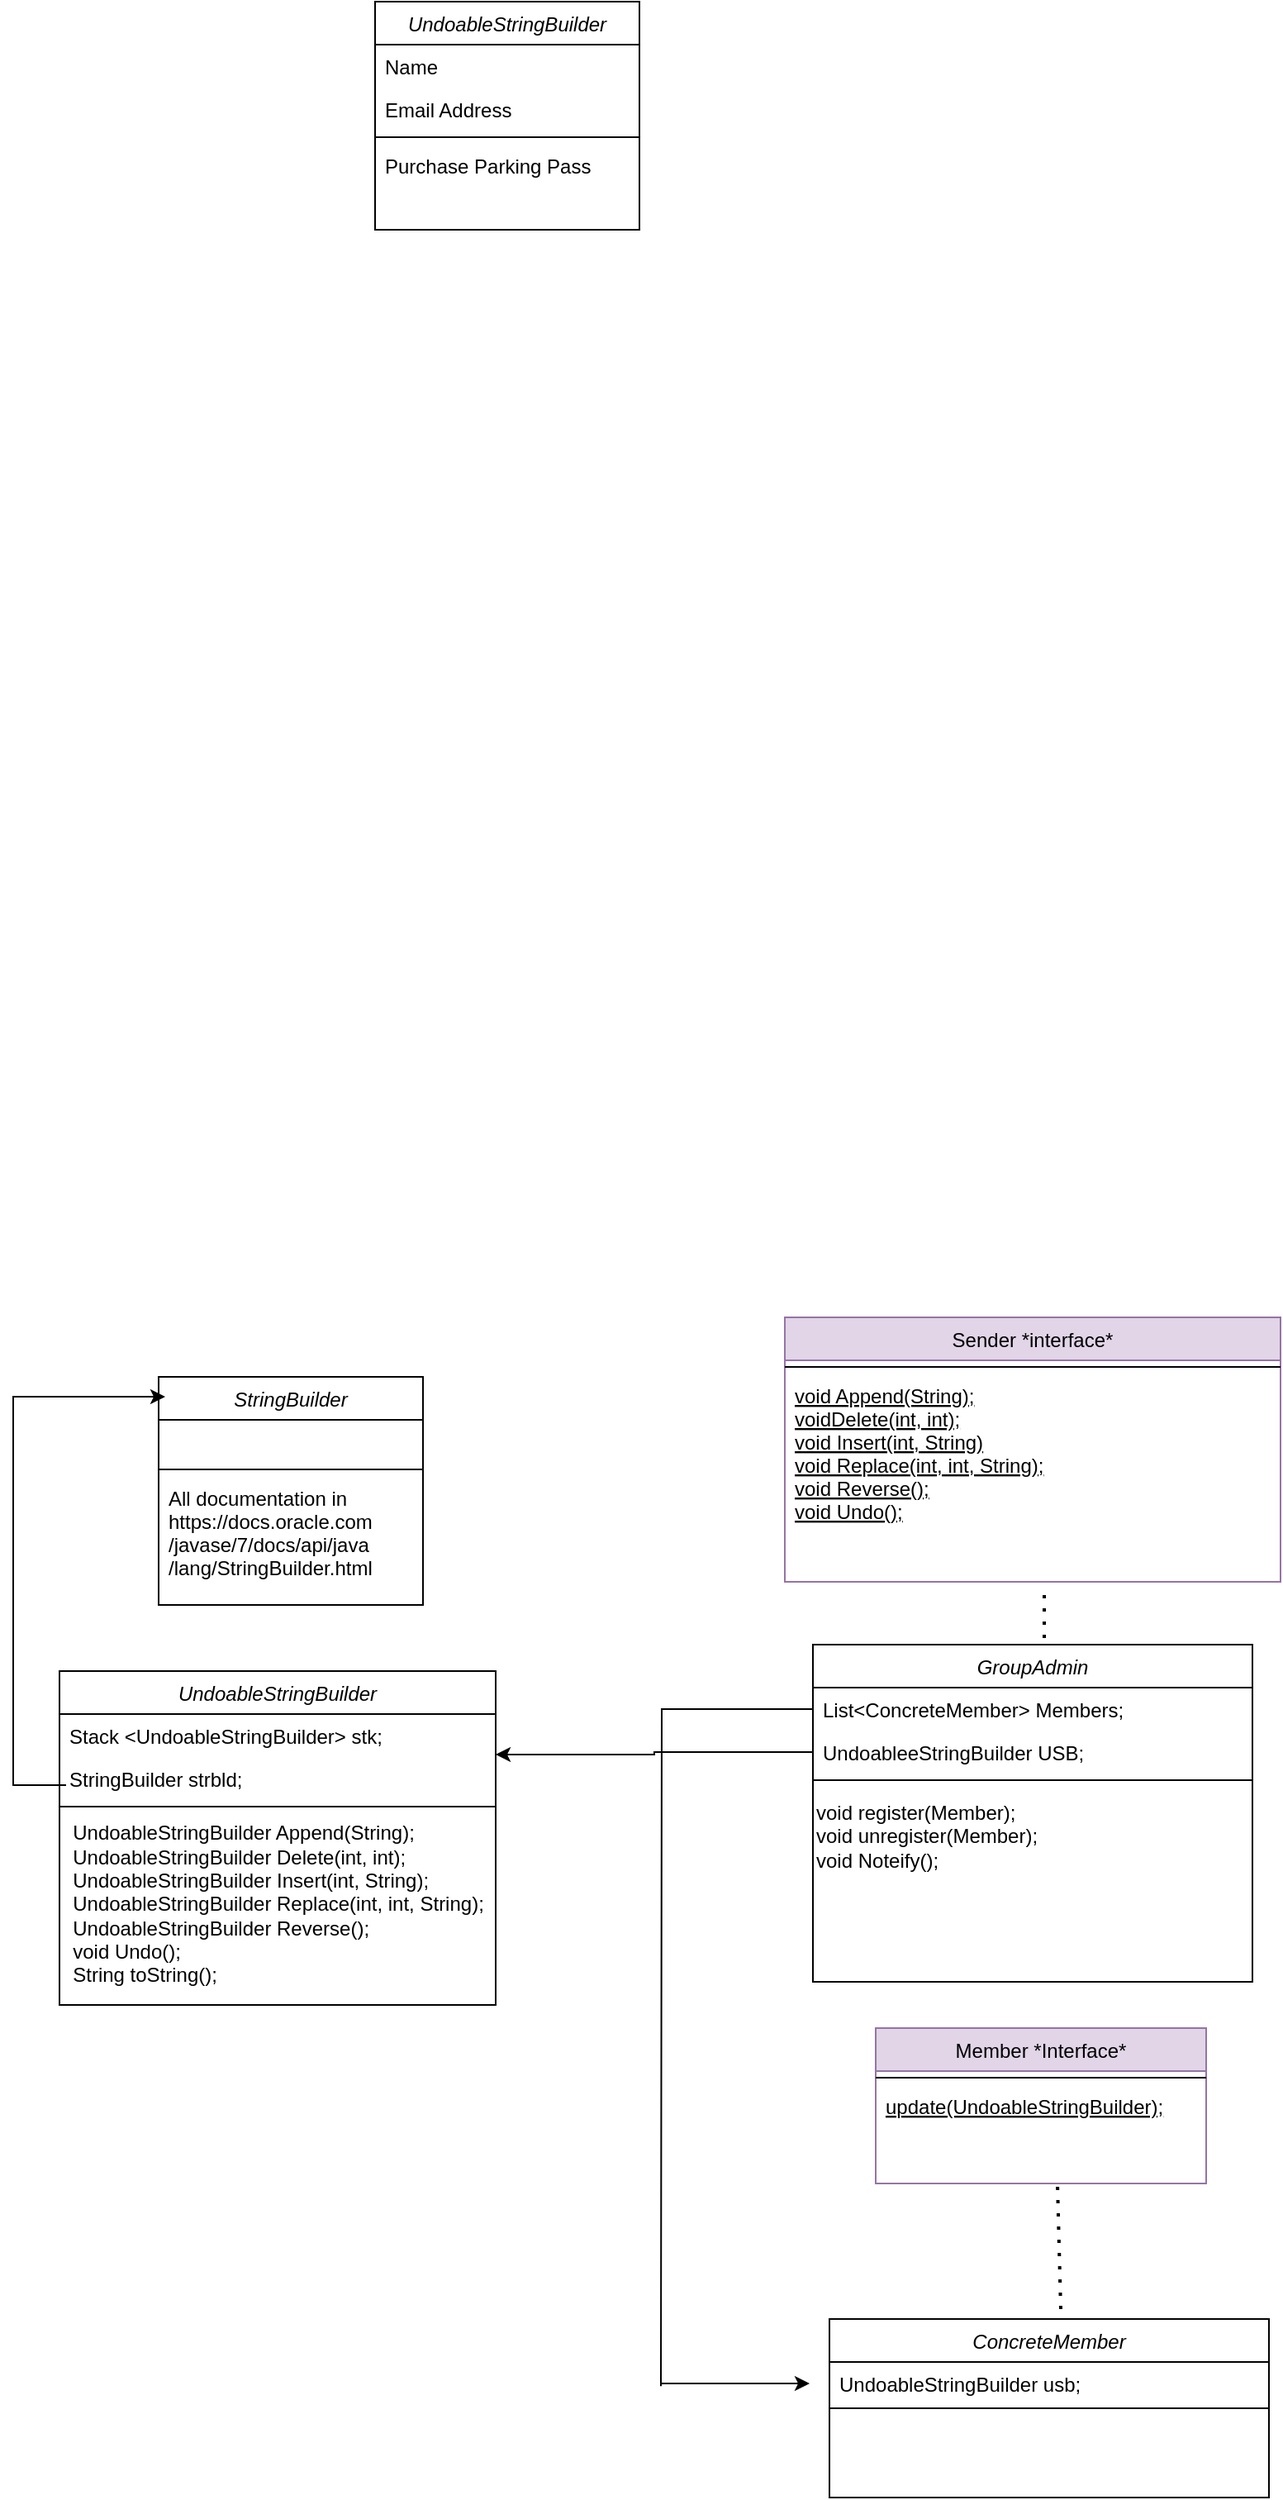 <mxfile version="20.7.4" type="github">
  <diagram id="C5RBs43oDa-KdzZeNtuy" name="Page-1">
    <mxGraphModel dx="1354" dy="1864" grid="1" gridSize="10" guides="1" tooltips="1" connect="1" arrows="1" fold="1" page="1" pageScale="1" pageWidth="827" pageHeight="1169" math="0" shadow="0">
      <root>
        <mxCell id="WIyWlLk6GJQsqaUBKTNV-0" />
        <mxCell id="WIyWlLk6GJQsqaUBKTNV-1" parent="WIyWlLk6GJQsqaUBKTNV-0" />
        <mxCell id="zkfFHV4jXpPFQw0GAbJ--0" value="UndoableStringBuilder" style="swimlane;fontStyle=2;align=center;verticalAlign=top;childLayout=stackLayout;horizontal=1;startSize=26;horizontalStack=0;resizeParent=1;resizeLast=0;collapsible=1;marginBottom=0;rounded=0;shadow=0;strokeWidth=1;" parent="WIyWlLk6GJQsqaUBKTNV-1" vertex="1">
          <mxGeometry x="36" y="220" width="264" height="202" as="geometry">
            <mxRectangle x="230" y="140" width="160" height="26" as="alternateBounds" />
          </mxGeometry>
        </mxCell>
        <mxCell id="zkfFHV4jXpPFQw0GAbJ--1" value="Stack &lt;UndoableStringBuilder&gt; stk;" style="text;align=left;verticalAlign=top;spacingLeft=4;spacingRight=4;overflow=hidden;rotatable=0;points=[[0,0.5],[1,0.5]];portConstraint=eastwest;" parent="zkfFHV4jXpPFQw0GAbJ--0" vertex="1">
          <mxGeometry y="26" width="264" height="26" as="geometry" />
        </mxCell>
        <mxCell id="zkfFHV4jXpPFQw0GAbJ--3" value="StringBuilder strbld;" style="text;align=left;verticalAlign=top;spacingLeft=4;spacingRight=4;overflow=hidden;rotatable=0;points=[[0,0.5],[1,0.5]];portConstraint=eastwest;rounded=0;shadow=0;html=0;" parent="zkfFHV4jXpPFQw0GAbJ--0" vertex="1">
          <mxGeometry y="52" width="264" height="26" as="geometry" />
        </mxCell>
        <mxCell id="zkfFHV4jXpPFQw0GAbJ--4" value="" style="line;html=1;strokeWidth=1;align=left;verticalAlign=middle;spacingTop=-1;spacingLeft=3;spacingRight=3;rotatable=0;labelPosition=right;points=[];portConstraint=eastwest;" parent="zkfFHV4jXpPFQw0GAbJ--0" vertex="1">
          <mxGeometry y="78" width="264" height="8" as="geometry" />
        </mxCell>
        <mxCell id="EaqgJ-2mics7ptdCi8f1-12" value="&lt;div style=&quot;text-align: left;&quot;&gt;&lt;span style=&quot;background-color: initial;&quot;&gt;UndoableStringBuilder Append(String);&lt;/span&gt;&lt;/div&gt;&lt;span style=&quot;&quot;&gt;&lt;div style=&quot;text-align: left;&quot;&gt;&lt;span style=&quot;background-color: initial;&quot;&gt;UndoableStringBuilder Delete(int, int);&lt;/span&gt;&lt;/div&gt;&lt;div style=&quot;text-align: left;&quot;&gt;UndoableStringBuilder Insert(int, String);&lt;span style=&quot;background-color: initial;&quot;&gt;&lt;br&gt;&lt;/span&gt;&lt;/div&gt;&lt;div style=&quot;text-align: left;&quot;&gt;UndoableStringBuilder Replace(int, int, String);&lt;br&gt;&lt;/div&gt;&lt;/span&gt;&lt;span style=&quot;&quot;&gt;&lt;div style=&quot;text-align: left;&quot;&gt;&lt;span style=&quot;background-color: initial;&quot;&gt;UndoableStringBuilder Reverse();&lt;/span&gt;&lt;/div&gt;&lt;/span&gt;&lt;span style=&quot;&quot;&gt;&lt;div style=&quot;text-align: left;&quot;&gt;&lt;span style=&quot;background-color: initial;&quot;&gt;void Undo();&lt;/span&gt;&lt;/div&gt;&lt;/span&gt;&lt;span style=&quot;&quot;&gt;&lt;div style=&quot;text-align: left;&quot;&gt;&lt;span style=&quot;background-color: initial;&quot;&gt;String toString();&lt;/span&gt;&lt;/div&gt;&lt;/span&gt;" style="text;html=1;align=center;verticalAlign=middle;resizable=0;points=[];autosize=1;strokeColor=none;fillColor=none;" vertex="1" parent="zkfFHV4jXpPFQw0GAbJ--0">
          <mxGeometry y="86" width="264" height="110" as="geometry" />
        </mxCell>
        <mxCell id="zkfFHV4jXpPFQw0GAbJ--6" value="Sender *interface*" style="swimlane;fontStyle=0;align=center;verticalAlign=top;childLayout=stackLayout;horizontal=1;startSize=26;horizontalStack=0;resizeParent=1;resizeLast=0;collapsible=1;marginBottom=0;rounded=0;shadow=0;strokeWidth=1;fillColor=#e1d5e7;strokeColor=#9673a6;" parent="WIyWlLk6GJQsqaUBKTNV-1" vertex="1">
          <mxGeometry x="475" y="6" width="300" height="160" as="geometry">
            <mxRectangle x="130" y="380" width="160" height="26" as="alternateBounds" />
          </mxGeometry>
        </mxCell>
        <mxCell id="zkfFHV4jXpPFQw0GAbJ--9" value="" style="line;html=1;strokeWidth=1;align=left;verticalAlign=middle;spacingTop=-1;spacingLeft=3;spacingRight=3;rotatable=0;labelPosition=right;points=[];portConstraint=eastwest;" parent="zkfFHV4jXpPFQw0GAbJ--6" vertex="1">
          <mxGeometry y="26" width="300" height="8" as="geometry" />
        </mxCell>
        <mxCell id="zkfFHV4jXpPFQw0GAbJ--10" value="void Append(String); &#xa;voidDelete(int, int);&#xa;void Insert(int, String)&#xa;void Replace(int, int, String);&#xa;void Reverse();&#xa;void Undo();" style="text;align=left;verticalAlign=top;spacingLeft=4;spacingRight=4;overflow=hidden;rotatable=0;points=[[0,0.5],[1,0.5]];portConstraint=eastwest;fontStyle=4" parent="zkfFHV4jXpPFQw0GAbJ--6" vertex="1">
          <mxGeometry y="34" width="300" height="104" as="geometry" />
        </mxCell>
        <mxCell id="EaqgJ-2mics7ptdCi8f1-1" value="UndoableStringBuilder" style="swimlane;fontStyle=2;align=center;verticalAlign=top;childLayout=stackLayout;horizontal=1;startSize=26;horizontalStack=0;resizeParent=1;resizeLast=0;collapsible=1;marginBottom=0;rounded=0;shadow=0;strokeWidth=1;" vertex="1" parent="WIyWlLk6GJQsqaUBKTNV-1">
          <mxGeometry x="227" y="-790" width="160" height="138" as="geometry">
            <mxRectangle x="230" y="140" width="160" height="26" as="alternateBounds" />
          </mxGeometry>
        </mxCell>
        <mxCell id="EaqgJ-2mics7ptdCi8f1-2" value="Name" style="text;align=left;verticalAlign=top;spacingLeft=4;spacingRight=4;overflow=hidden;rotatable=0;points=[[0,0.5],[1,0.5]];portConstraint=eastwest;" vertex="1" parent="EaqgJ-2mics7ptdCi8f1-1">
          <mxGeometry y="26" width="160" height="26" as="geometry" />
        </mxCell>
        <mxCell id="EaqgJ-2mics7ptdCi8f1-3" value="Email Address" style="text;align=left;verticalAlign=top;spacingLeft=4;spacingRight=4;overflow=hidden;rotatable=0;points=[[0,0.5],[1,0.5]];portConstraint=eastwest;rounded=0;shadow=0;html=0;" vertex="1" parent="EaqgJ-2mics7ptdCi8f1-1">
          <mxGeometry y="52" width="160" height="26" as="geometry" />
        </mxCell>
        <mxCell id="EaqgJ-2mics7ptdCi8f1-4" value="" style="line;html=1;strokeWidth=1;align=left;verticalAlign=middle;spacingTop=-1;spacingLeft=3;spacingRight=3;rotatable=0;labelPosition=right;points=[];portConstraint=eastwest;" vertex="1" parent="EaqgJ-2mics7ptdCi8f1-1">
          <mxGeometry y="78" width="160" height="8" as="geometry" />
        </mxCell>
        <mxCell id="EaqgJ-2mics7ptdCi8f1-5" value="Purchase Parking Pass" style="text;align=left;verticalAlign=top;spacingLeft=4;spacingRight=4;overflow=hidden;rotatable=0;points=[[0,0.5],[1,0.5]];portConstraint=eastwest;" vertex="1" parent="EaqgJ-2mics7ptdCi8f1-1">
          <mxGeometry y="86" width="160" height="26" as="geometry" />
        </mxCell>
        <mxCell id="EaqgJ-2mics7ptdCi8f1-6" value="StringBuilder" style="swimlane;fontStyle=2;align=center;verticalAlign=top;childLayout=stackLayout;horizontal=1;startSize=26;horizontalStack=0;resizeParent=1;resizeLast=0;collapsible=1;marginBottom=0;rounded=0;shadow=0;strokeWidth=1;" vertex="1" parent="WIyWlLk6GJQsqaUBKTNV-1">
          <mxGeometry x="96" y="42" width="160" height="138" as="geometry">
            <mxRectangle x="230" y="140" width="160" height="26" as="alternateBounds" />
          </mxGeometry>
        </mxCell>
        <mxCell id="EaqgJ-2mics7ptdCi8f1-7" value="   " style="text;align=left;verticalAlign=top;spacingLeft=4;spacingRight=4;overflow=hidden;rotatable=0;points=[[0,0.5],[1,0.5]];portConstraint=eastwest;" vertex="1" parent="EaqgJ-2mics7ptdCi8f1-6">
          <mxGeometry y="26" width="160" height="26" as="geometry" />
        </mxCell>
        <mxCell id="EaqgJ-2mics7ptdCi8f1-9" value="" style="line;html=1;strokeWidth=1;align=left;verticalAlign=middle;spacingTop=-1;spacingLeft=3;spacingRight=3;rotatable=0;labelPosition=right;points=[];portConstraint=eastwest;" vertex="1" parent="EaqgJ-2mics7ptdCi8f1-6">
          <mxGeometry y="52" width="160" height="8" as="geometry" />
        </mxCell>
        <mxCell id="EaqgJ-2mics7ptdCi8f1-10" value="All documentation in&#xa;https://docs.oracle.com&#xa;/javase/7/docs/api/java&#xa;/lang/StringBuilder.html&#xa;" style="text;align=left;verticalAlign=top;spacingLeft=4;spacingRight=4;overflow=hidden;rotatable=0;points=[[0,0.5],[1,0.5]];portConstraint=eastwest;" vertex="1" parent="EaqgJ-2mics7ptdCi8f1-6">
          <mxGeometry y="60" width="160" height="70" as="geometry" />
        </mxCell>
        <mxCell id="EaqgJ-2mics7ptdCi8f1-15" value="GroupAdmin" style="swimlane;fontStyle=2;align=center;verticalAlign=top;childLayout=stackLayout;horizontal=1;startSize=26;horizontalStack=0;resizeParent=1;resizeLast=0;collapsible=1;marginBottom=0;rounded=0;shadow=0;strokeWidth=1;" vertex="1" parent="WIyWlLk6GJQsqaUBKTNV-1">
          <mxGeometry x="492" y="204" width="266" height="204" as="geometry">
            <mxRectangle x="230" y="140" width="160" height="26" as="alternateBounds" />
          </mxGeometry>
        </mxCell>
        <mxCell id="EaqgJ-2mics7ptdCi8f1-16" value="List&lt;ConcreteMember&gt; Members;" style="text;align=left;verticalAlign=top;spacingLeft=4;spacingRight=4;overflow=hidden;rotatable=0;points=[[0,0.5],[1,0.5]];portConstraint=eastwest;" vertex="1" parent="EaqgJ-2mics7ptdCi8f1-15">
          <mxGeometry y="26" width="266" height="26" as="geometry" />
        </mxCell>
        <mxCell id="EaqgJ-2mics7ptdCi8f1-17" value="UndoableeStringBuilder USB;" style="text;align=left;verticalAlign=top;spacingLeft=4;spacingRight=4;overflow=hidden;rotatable=0;points=[[0,0.5],[1,0.5]];portConstraint=eastwest;rounded=0;shadow=0;html=0;" vertex="1" parent="EaqgJ-2mics7ptdCi8f1-15">
          <mxGeometry y="52" width="266" height="26" as="geometry" />
        </mxCell>
        <mxCell id="EaqgJ-2mics7ptdCi8f1-18" value="" style="line;html=1;strokeWidth=1;align=left;verticalAlign=middle;spacingTop=-1;spacingLeft=3;spacingRight=3;rotatable=0;labelPosition=right;points=[];portConstraint=eastwest;" vertex="1" parent="EaqgJ-2mics7ptdCi8f1-15">
          <mxGeometry y="78" width="266" height="8" as="geometry" />
        </mxCell>
        <mxCell id="EaqgJ-2mics7ptdCi8f1-19" value="&lt;div style=&quot;&quot;&gt;void register(Member);&lt;/div&gt;&lt;div style=&quot;&quot;&gt;void unregister(Member);&lt;/div&gt;&lt;div style=&quot;&quot;&gt;void Noteify();&lt;/div&gt;" style="text;html=1;align=left;verticalAlign=middle;resizable=0;points=[];autosize=1;strokeColor=none;fillColor=none;" vertex="1" parent="EaqgJ-2mics7ptdCi8f1-15">
          <mxGeometry y="86" width="266" height="60" as="geometry" />
        </mxCell>
        <mxCell id="EaqgJ-2mics7ptdCi8f1-20" value="" style="endArrow=none;dashed=1;html=1;dashPattern=1 3;strokeWidth=2;rounded=0;entryX=0.5;entryY=1;entryDx=0;entryDy=0;" edge="1" parent="WIyWlLk6GJQsqaUBKTNV-1">
          <mxGeometry width="50" height="50" relative="1" as="geometry">
            <mxPoint x="632" y="200" as="sourcePoint" />
            <mxPoint x="632" y="168" as="targetPoint" />
            <Array as="points" />
          </mxGeometry>
        </mxCell>
        <mxCell id="EaqgJ-2mics7ptdCi8f1-28" value="Member *Interface*" style="swimlane;fontStyle=0;align=center;verticalAlign=top;childLayout=stackLayout;horizontal=1;startSize=26;horizontalStack=0;resizeParent=1;resizeLast=0;collapsible=1;marginBottom=0;rounded=0;shadow=0;strokeWidth=1;fillColor=#e1d5e7;strokeColor=#9673a6;" vertex="1" parent="WIyWlLk6GJQsqaUBKTNV-1">
          <mxGeometry x="530" y="436" width="200" height="94" as="geometry">
            <mxRectangle x="130" y="380" width="160" height="26" as="alternateBounds" />
          </mxGeometry>
        </mxCell>
        <mxCell id="EaqgJ-2mics7ptdCi8f1-31" value="" style="line;html=1;strokeWidth=1;align=left;verticalAlign=middle;spacingTop=-1;spacingLeft=3;spacingRight=3;rotatable=0;labelPosition=right;points=[];portConstraint=eastwest;" vertex="1" parent="EaqgJ-2mics7ptdCi8f1-28">
          <mxGeometry y="26" width="200" height="8" as="geometry" />
        </mxCell>
        <mxCell id="EaqgJ-2mics7ptdCi8f1-32" value="update(UndoableStringBuilder);" style="text;align=left;verticalAlign=top;spacingLeft=4;spacingRight=4;overflow=hidden;rotatable=0;points=[[0,0.5],[1,0.5]];portConstraint=eastwest;fontStyle=4" vertex="1" parent="EaqgJ-2mics7ptdCi8f1-28">
          <mxGeometry y="34" width="200" height="26" as="geometry" />
        </mxCell>
        <mxCell id="EaqgJ-2mics7ptdCi8f1-34" value="ConcreteMember" style="swimlane;fontStyle=2;align=center;verticalAlign=top;childLayout=stackLayout;horizontal=1;startSize=26;horizontalStack=0;resizeParent=1;resizeLast=0;collapsible=1;marginBottom=0;rounded=0;shadow=0;strokeWidth=1;" vertex="1" parent="WIyWlLk6GJQsqaUBKTNV-1">
          <mxGeometry x="502" y="612" width="266" height="108" as="geometry">
            <mxRectangle x="230" y="140" width="160" height="26" as="alternateBounds" />
          </mxGeometry>
        </mxCell>
        <mxCell id="EaqgJ-2mics7ptdCi8f1-36" value="UndoableStringBuilder usb;" style="text;align=left;verticalAlign=top;spacingLeft=4;spacingRight=4;overflow=hidden;rotatable=0;points=[[0,0.5],[1,0.5]];portConstraint=eastwest;rounded=0;shadow=0;html=0;" vertex="1" parent="EaqgJ-2mics7ptdCi8f1-34">
          <mxGeometry y="26" width="266" height="24" as="geometry" />
        </mxCell>
        <mxCell id="EaqgJ-2mics7ptdCi8f1-37" value="" style="line;html=1;strokeWidth=1;align=left;verticalAlign=middle;spacingTop=-1;spacingLeft=3;spacingRight=3;rotatable=0;labelPosition=right;points=[];portConstraint=eastwest;" vertex="1" parent="EaqgJ-2mics7ptdCi8f1-34">
          <mxGeometry y="50" width="266" height="8" as="geometry" />
        </mxCell>
        <mxCell id="EaqgJ-2mics7ptdCi8f1-38" value="&lt;div style=&quot;text-align: left;&quot;&gt;&lt;br&gt;&lt;/div&gt;" style="text;html=1;align=center;verticalAlign=middle;resizable=0;points=[];autosize=1;strokeColor=none;fillColor=none;" vertex="1" parent="EaqgJ-2mics7ptdCi8f1-34">
          <mxGeometry y="58" width="266" height="30" as="geometry" />
        </mxCell>
        <mxCell id="EaqgJ-2mics7ptdCi8f1-39" value="" style="endArrow=none;dashed=1;html=1;dashPattern=1 3;strokeWidth=2;rounded=0;" edge="1" parent="WIyWlLk6GJQsqaUBKTNV-1">
          <mxGeometry width="50" height="50" relative="1" as="geometry">
            <mxPoint x="642" y="606" as="sourcePoint" />
            <mxPoint x="640" y="530" as="targetPoint" />
            <Array as="points" />
          </mxGeometry>
        </mxCell>
        <mxCell id="EaqgJ-2mics7ptdCi8f1-40" style="edgeStyle=orthogonalEdgeStyle;rounded=0;orthogonalLoop=1;jettySize=auto;html=1;exitX=0;exitY=0.5;exitDx=0;exitDy=0;entryX=1;entryY=0.25;entryDx=0;entryDy=0;" edge="1" parent="WIyWlLk6GJQsqaUBKTNV-1" source="EaqgJ-2mics7ptdCi8f1-17" target="zkfFHV4jXpPFQw0GAbJ--0">
          <mxGeometry relative="1" as="geometry" />
        </mxCell>
        <mxCell id="EaqgJ-2mics7ptdCi8f1-41" style="edgeStyle=orthogonalEdgeStyle;rounded=0;orthogonalLoop=1;jettySize=auto;html=1;exitX=0;exitY=0.5;exitDx=0;exitDy=0;startArrow=none;startFill=0;endArrow=none;endFill=0;" edge="1" parent="WIyWlLk6GJQsqaUBKTNV-1" source="EaqgJ-2mics7ptdCi8f1-16">
          <mxGeometry relative="1" as="geometry">
            <mxPoint x="400" y="652.667" as="targetPoint" />
          </mxGeometry>
        </mxCell>
        <mxCell id="EaqgJ-2mics7ptdCi8f1-42" value="" style="endArrow=classic;html=1;rounded=0;" edge="1" parent="WIyWlLk6GJQsqaUBKTNV-1">
          <mxGeometry width="50" height="50" relative="1" as="geometry">
            <mxPoint x="400" y="651" as="sourcePoint" />
            <mxPoint x="490" y="651" as="targetPoint" />
          </mxGeometry>
        </mxCell>
        <mxCell id="EaqgJ-2mics7ptdCi8f1-51" style="edgeStyle=orthogonalEdgeStyle;rounded=0;orthogonalLoop=1;jettySize=auto;html=1;startArrow=none;startFill=0;endArrow=classic;endFill=1;" edge="1" parent="WIyWlLk6GJQsqaUBKTNV-1">
          <mxGeometry relative="1" as="geometry">
            <mxPoint x="40" y="289" as="sourcePoint" />
            <mxPoint x="100" y="54" as="targetPoint" />
            <Array as="points">
              <mxPoint x="8" y="289" />
              <mxPoint x="8" y="54" />
              <mxPoint x="88" y="54" />
            </Array>
          </mxGeometry>
        </mxCell>
      </root>
    </mxGraphModel>
  </diagram>
</mxfile>
